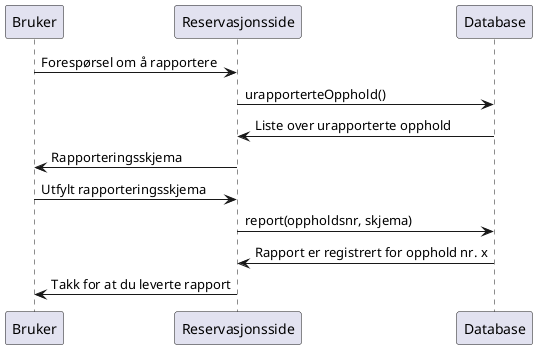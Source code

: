 @startuml
Bruker -> Reservasjonsside: Forespørsel om å rapportere
Reservasjonsside -> Database: urapporterteOpphold()
Database -> Reservasjonsside: Liste over urapporterte opphold
Reservasjonsside -> Bruker: Rapporteringsskjema
Bruker -> Reservasjonsside: Utfylt rapporteringsskjema
Reservasjonsside -> Database: report(oppholdsnr, skjema)
Database -> Reservasjonsside: Rapport er registrert for opphold nr. x
Reservasjonsside -> Bruker: Takk for at du leverte rapport
@enduml



